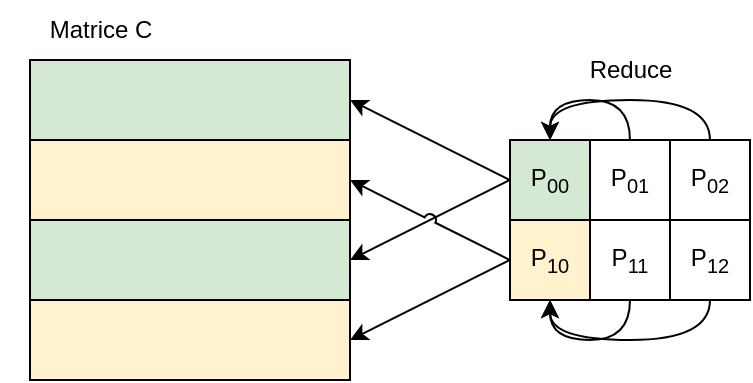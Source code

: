 <mxfile version="24.5.3" type="device">
  <diagram name="Page-1" id="-KzMg1g8sey4OoZ2Sfor">
    <mxGraphModel dx="2963" dy="1759" grid="1" gridSize="10" guides="1" tooltips="1" connect="1" arrows="1" fold="1" page="1" pageScale="1" pageWidth="850" pageHeight="1100" math="0" shadow="0">
      <root>
        <mxCell id="0" />
        <mxCell id="1" parent="0" />
        <mxCell id="RhzKwVlflrwztB1OyRPm-5" value="" style="group" vertex="1" connectable="0" parent="1">
          <mxGeometry x="745" y="370" width="375" height="190" as="geometry" />
        </mxCell>
        <mxCell id="TH9V6_Ma4aGy1T6staU0-1" value="" style="rounded=0;whiteSpace=wrap;html=1;" parent="RhzKwVlflrwztB1OyRPm-5" vertex="1">
          <mxGeometry x="15" y="30" width="160" height="160" as="geometry" />
        </mxCell>
        <mxCell id="TH9V6_Ma4aGy1T6staU0-2" value="" style="rounded=0;whiteSpace=wrap;html=1;fillColor=#d5e8d4;strokeColor=#000000;" parent="RhzKwVlflrwztB1OyRPm-5" vertex="1">
          <mxGeometry x="15" y="30" width="160" height="40" as="geometry" />
        </mxCell>
        <mxCell id="TH9V6_Ma4aGy1T6staU0-3" value="" style="rounded=0;whiteSpace=wrap;html=1;fillColor=#fff2cc;strokeColor=#000000;" parent="RhzKwVlflrwztB1OyRPm-5" vertex="1">
          <mxGeometry x="15" y="70" width="160" height="40" as="geometry" />
        </mxCell>
        <mxCell id="TH9V6_Ma4aGy1T6staU0-4" value="" style="rounded=0;whiteSpace=wrap;html=1;fillColor=#d5e8d4;strokeColor=#000000;" parent="RhzKwVlflrwztB1OyRPm-5" vertex="1">
          <mxGeometry x="15" y="110" width="160" height="40" as="geometry" />
        </mxCell>
        <mxCell id="TH9V6_Ma4aGy1T6staU0-6" value="Matrice C" style="text;html=1;align=center;verticalAlign=middle;resizable=0;points=[];autosize=1;strokeColor=none;fillColor=none;" parent="RhzKwVlflrwztB1OyRPm-5" vertex="1">
          <mxGeometry x="15" width="70" height="30" as="geometry" />
        </mxCell>
        <mxCell id="TH9V6_Ma4aGy1T6staU0-7" value="" style="rounded=0;whiteSpace=wrap;html=1;" parent="RhzKwVlflrwztB1OyRPm-5" vertex="1">
          <mxGeometry x="255" y="70" width="80" height="80" as="geometry" />
        </mxCell>
        <mxCell id="TH9V6_Ma4aGy1T6staU0-16" style="rounded=0;orthogonalLoop=1;jettySize=auto;html=1;exitX=0;exitY=0.5;exitDx=0;exitDy=0;entryX=1;entryY=0.5;entryDx=0;entryDy=0;" parent="RhzKwVlflrwztB1OyRPm-5" source="TH9V6_Ma4aGy1T6staU0-8" target="TH9V6_Ma4aGy1T6staU0-2" edge="1">
          <mxGeometry relative="1" as="geometry" />
        </mxCell>
        <mxCell id="TH9V6_Ma4aGy1T6staU0-17" style="rounded=0;orthogonalLoop=1;jettySize=auto;html=1;exitX=0;exitY=0.5;exitDx=0;exitDy=0;entryX=1;entryY=0.5;entryDx=0;entryDy=0;flowAnimation=0;shadow=0;jumpStyle=none;" parent="RhzKwVlflrwztB1OyRPm-5" source="TH9V6_Ma4aGy1T6staU0-8" target="TH9V6_Ma4aGy1T6staU0-4" edge="1">
          <mxGeometry relative="1" as="geometry" />
        </mxCell>
        <mxCell id="TH9V6_Ma4aGy1T6staU0-8" value="P&lt;sub&gt;00&lt;/sub&gt;" style="rounded=0;whiteSpace=wrap;html=1;fillColor=#d5e8d4;strokeColor=#000000;" parent="RhzKwVlflrwztB1OyRPm-5" vertex="1">
          <mxGeometry x="255" y="70" width="40" height="40" as="geometry" />
        </mxCell>
        <mxCell id="TH9V6_Ma4aGy1T6staU0-13" style="edgeStyle=orthogonalEdgeStyle;rounded=0;orthogonalLoop=1;jettySize=auto;html=1;exitX=0.5;exitY=0;exitDx=0;exitDy=0;entryX=0.5;entryY=0;entryDx=0;entryDy=0;curved=1;" parent="RhzKwVlflrwztB1OyRPm-5" source="TH9V6_Ma4aGy1T6staU0-9" target="TH9V6_Ma4aGy1T6staU0-8" edge="1">
          <mxGeometry relative="1" as="geometry" />
        </mxCell>
        <mxCell id="TH9V6_Ma4aGy1T6staU0-9" value="P&lt;sub&gt;01&lt;/sub&gt;" style="rounded=0;whiteSpace=wrap;html=1;" parent="RhzKwVlflrwztB1OyRPm-5" vertex="1">
          <mxGeometry x="295" y="70" width="40" height="40" as="geometry" />
        </mxCell>
        <mxCell id="TH9V6_Ma4aGy1T6staU0-18" style="rounded=0;orthogonalLoop=1;jettySize=auto;html=1;exitX=0;exitY=0.5;exitDx=0;exitDy=0;entryX=1;entryY=0.5;entryDx=0;entryDy=0;jumpStyle=arc;" parent="RhzKwVlflrwztB1OyRPm-5" source="TH9V6_Ma4aGy1T6staU0-10" target="TH9V6_Ma4aGy1T6staU0-3" edge="1">
          <mxGeometry relative="1" as="geometry" />
        </mxCell>
        <mxCell id="TH9V6_Ma4aGy1T6staU0-10" value="P&lt;sub&gt;10&lt;/sub&gt;" style="rounded=0;whiteSpace=wrap;html=1;fillColor=#fff2cc;strokeColor=#000000;" parent="RhzKwVlflrwztB1OyRPm-5" vertex="1">
          <mxGeometry x="255" y="110" width="40" height="40" as="geometry" />
        </mxCell>
        <mxCell id="TH9V6_Ma4aGy1T6staU0-14" style="edgeStyle=orthogonalEdgeStyle;rounded=0;orthogonalLoop=1;jettySize=auto;html=1;exitX=0.5;exitY=1;exitDx=0;exitDy=0;entryX=0.5;entryY=1;entryDx=0;entryDy=0;curved=1;" parent="RhzKwVlflrwztB1OyRPm-5" source="TH9V6_Ma4aGy1T6staU0-12" target="TH9V6_Ma4aGy1T6staU0-10" edge="1">
          <mxGeometry relative="1" as="geometry" />
        </mxCell>
        <mxCell id="TH9V6_Ma4aGy1T6staU0-12" value="P&lt;sub&gt;11&lt;/sub&gt;" style="rounded=0;whiteSpace=wrap;html=1;" parent="RhzKwVlflrwztB1OyRPm-5" vertex="1">
          <mxGeometry x="295" y="110" width="40" height="40" as="geometry" />
        </mxCell>
        <mxCell id="TH9V6_Ma4aGy1T6staU0-15" value="Reduce" style="text;html=1;align=center;verticalAlign=middle;resizable=0;points=[];autosize=1;strokeColor=none;fillColor=none;" parent="RhzKwVlflrwztB1OyRPm-5" vertex="1">
          <mxGeometry x="285" y="20" width="60" height="30" as="geometry" />
        </mxCell>
        <mxCell id="TH9V6_Ma4aGy1T6staU0-19" style="rounded=0;orthogonalLoop=1;jettySize=auto;html=1;exitX=0;exitY=0.5;exitDx=0;exitDy=0;entryX=1;entryY=0.875;entryDx=0;entryDy=0;entryPerimeter=0;" parent="RhzKwVlflrwztB1OyRPm-5" source="TH9V6_Ma4aGy1T6staU0-10" target="TH9V6_Ma4aGy1T6staU0-1" edge="1">
          <mxGeometry relative="1" as="geometry" />
        </mxCell>
        <mxCell id="TH9V6_Ma4aGy1T6staU0-20" value="" style="rounded=0;whiteSpace=wrap;html=1;fillColor=#fff2cc;strokeColor=#000000;" parent="RhzKwVlflrwztB1OyRPm-5" vertex="1">
          <mxGeometry x="15" y="150" width="160" height="40" as="geometry" />
        </mxCell>
        <mxCell id="RhzKwVlflrwztB1OyRPm-3" style="edgeStyle=orthogonalEdgeStyle;rounded=0;orthogonalLoop=1;jettySize=auto;html=1;exitX=0.5;exitY=0;exitDx=0;exitDy=0;entryX=0.5;entryY=0;entryDx=0;entryDy=0;curved=1;" edge="1" parent="RhzKwVlflrwztB1OyRPm-5" source="RhzKwVlflrwztB1OyRPm-1" target="TH9V6_Ma4aGy1T6staU0-8">
          <mxGeometry relative="1" as="geometry" />
        </mxCell>
        <mxCell id="RhzKwVlflrwztB1OyRPm-1" value="P&lt;sub&gt;02&lt;/sub&gt;" style="rounded=0;whiteSpace=wrap;html=1;" vertex="1" parent="RhzKwVlflrwztB1OyRPm-5">
          <mxGeometry x="335" y="70" width="40" height="40" as="geometry" />
        </mxCell>
        <mxCell id="RhzKwVlflrwztB1OyRPm-4" style="edgeStyle=orthogonalEdgeStyle;rounded=0;orthogonalLoop=1;jettySize=auto;html=1;exitX=0.5;exitY=1;exitDx=0;exitDy=0;entryX=0.5;entryY=1;entryDx=0;entryDy=0;curved=1;" edge="1" parent="RhzKwVlflrwztB1OyRPm-5" source="RhzKwVlflrwztB1OyRPm-2" target="TH9V6_Ma4aGy1T6staU0-10">
          <mxGeometry relative="1" as="geometry" />
        </mxCell>
        <mxCell id="RhzKwVlflrwztB1OyRPm-2" value="P&lt;sub&gt;12&lt;/sub&gt;" style="rounded=0;whiteSpace=wrap;html=1;" vertex="1" parent="RhzKwVlflrwztB1OyRPm-5">
          <mxGeometry x="335" y="110" width="40" height="40" as="geometry" />
        </mxCell>
      </root>
    </mxGraphModel>
  </diagram>
</mxfile>
